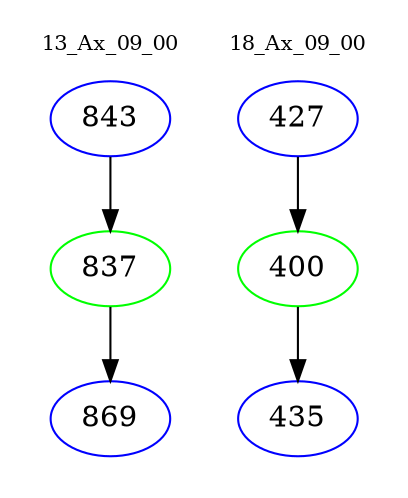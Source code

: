 digraph{
subgraph cluster_0 {
color = white
label = "13_Ax_09_00";
fontsize=10;
T0_843 [label="843", color="blue"]
T0_843 -> T0_837 [color="black"]
T0_837 [label="837", color="green"]
T0_837 -> T0_869 [color="black"]
T0_869 [label="869", color="blue"]
}
subgraph cluster_1 {
color = white
label = "18_Ax_09_00";
fontsize=10;
T1_427 [label="427", color="blue"]
T1_427 -> T1_400 [color="black"]
T1_400 [label="400", color="green"]
T1_400 -> T1_435 [color="black"]
T1_435 [label="435", color="blue"]
}
}
